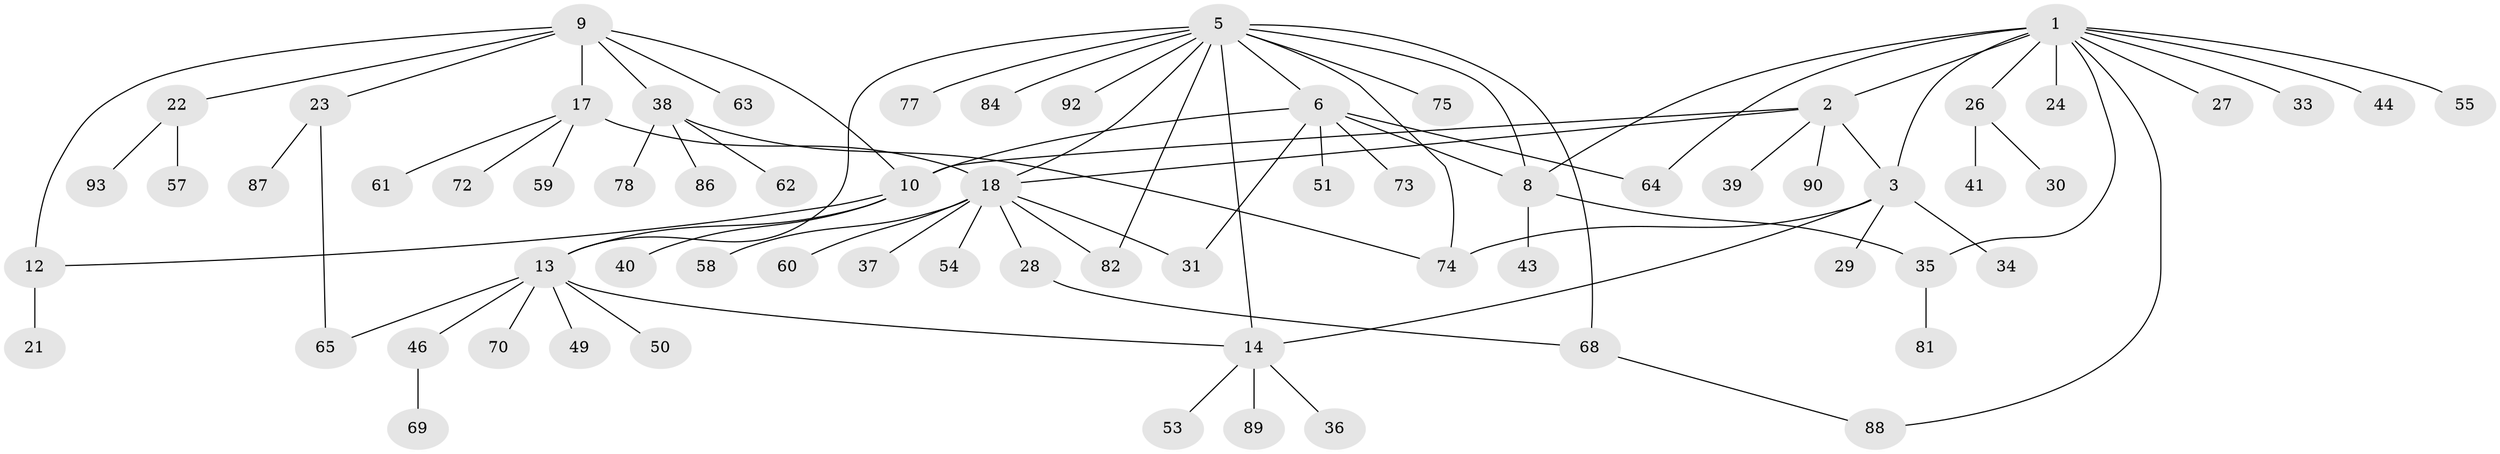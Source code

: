 // original degree distribution, {13: 0.010638297872340425, 4: 0.05319148936170213, 8: 0.031914893617021274, 6: 0.06382978723404255, 11: 0.010638297872340425, 5: 0.0425531914893617, 9: 0.010638297872340425, 7: 0.02127659574468085, 3: 0.05319148936170213, 1: 0.48936170212765956, 2: 0.2127659574468085}
// Generated by graph-tools (version 1.1) at 2025/11/02/27/25 16:11:35]
// undirected, 69 vertices, 86 edges
graph export_dot {
graph [start="1"]
  node [color=gray90,style=filled];
  1 [super="+48"];
  2 [super="+4"];
  3 [super="+52"];
  5 [super="+15"];
  6 [super="+7"];
  8;
  9 [super="+11"];
  10 [super="+66"];
  12;
  13 [super="+47"];
  14 [super="+16"];
  17 [super="+19"];
  18 [super="+20"];
  21;
  22 [super="+25"];
  23;
  24;
  26;
  27;
  28 [super="+32"];
  29;
  30 [super="+67"];
  31;
  33 [super="+45"];
  34;
  35 [super="+76"];
  36 [super="+42"];
  37;
  38;
  39;
  40;
  41 [super="+91"];
  43 [super="+56"];
  44;
  46;
  49;
  50 [super="+94"];
  51;
  53 [super="+71"];
  54;
  55;
  57;
  58;
  59;
  60;
  61;
  62;
  63 [super="+85"];
  64;
  65;
  68 [super="+83"];
  69;
  70;
  72;
  73;
  74 [super="+79"];
  75;
  77;
  78 [super="+80"];
  81;
  82;
  84;
  86;
  87;
  88;
  89;
  90;
  92;
  93;
  1 -- 2 [weight=2];
  1 -- 3;
  1 -- 8;
  1 -- 24;
  1 -- 26;
  1 -- 27;
  1 -- 33;
  1 -- 44;
  1 -- 55;
  1 -- 64;
  1 -- 88;
  1 -- 35;
  2 -- 3 [weight=2];
  2 -- 18;
  2 -- 90;
  2 -- 39;
  2 -- 10;
  3 -- 14;
  3 -- 29;
  3 -- 34;
  3 -- 74;
  5 -- 6 [weight=2];
  5 -- 8;
  5 -- 18 [weight=2];
  5 -- 68;
  5 -- 74;
  5 -- 77;
  5 -- 82;
  5 -- 84;
  5 -- 92;
  5 -- 75;
  5 -- 13;
  5 -- 14 [weight=2];
  6 -- 8 [weight=2];
  6 -- 10;
  6 -- 73;
  6 -- 64;
  6 -- 51;
  6 -- 31;
  8 -- 35;
  8 -- 43;
  9 -- 10 [weight=2];
  9 -- 12 [weight=2];
  9 -- 23;
  9 -- 38;
  9 -- 63;
  9 -- 17;
  9 -- 22;
  10 -- 12;
  10 -- 13 [weight=2];
  10 -- 40;
  12 -- 21;
  13 -- 14 [weight=2];
  13 -- 46;
  13 -- 50;
  13 -- 65;
  13 -- 49;
  13 -- 70;
  14 -- 36;
  14 -- 53;
  14 -- 89;
  17 -- 18 [weight=4];
  17 -- 59;
  17 -- 61;
  17 -- 72;
  18 -- 31;
  18 -- 37;
  18 -- 54;
  18 -- 60;
  18 -- 82;
  18 -- 58;
  18 -- 28;
  22 -- 93;
  22 -- 57;
  23 -- 65;
  23 -- 87;
  26 -- 30;
  26 -- 41;
  28 -- 68;
  35 -- 81;
  38 -- 62;
  38 -- 78;
  38 -- 86;
  38 -- 74;
  46 -- 69;
  68 -- 88;
}
